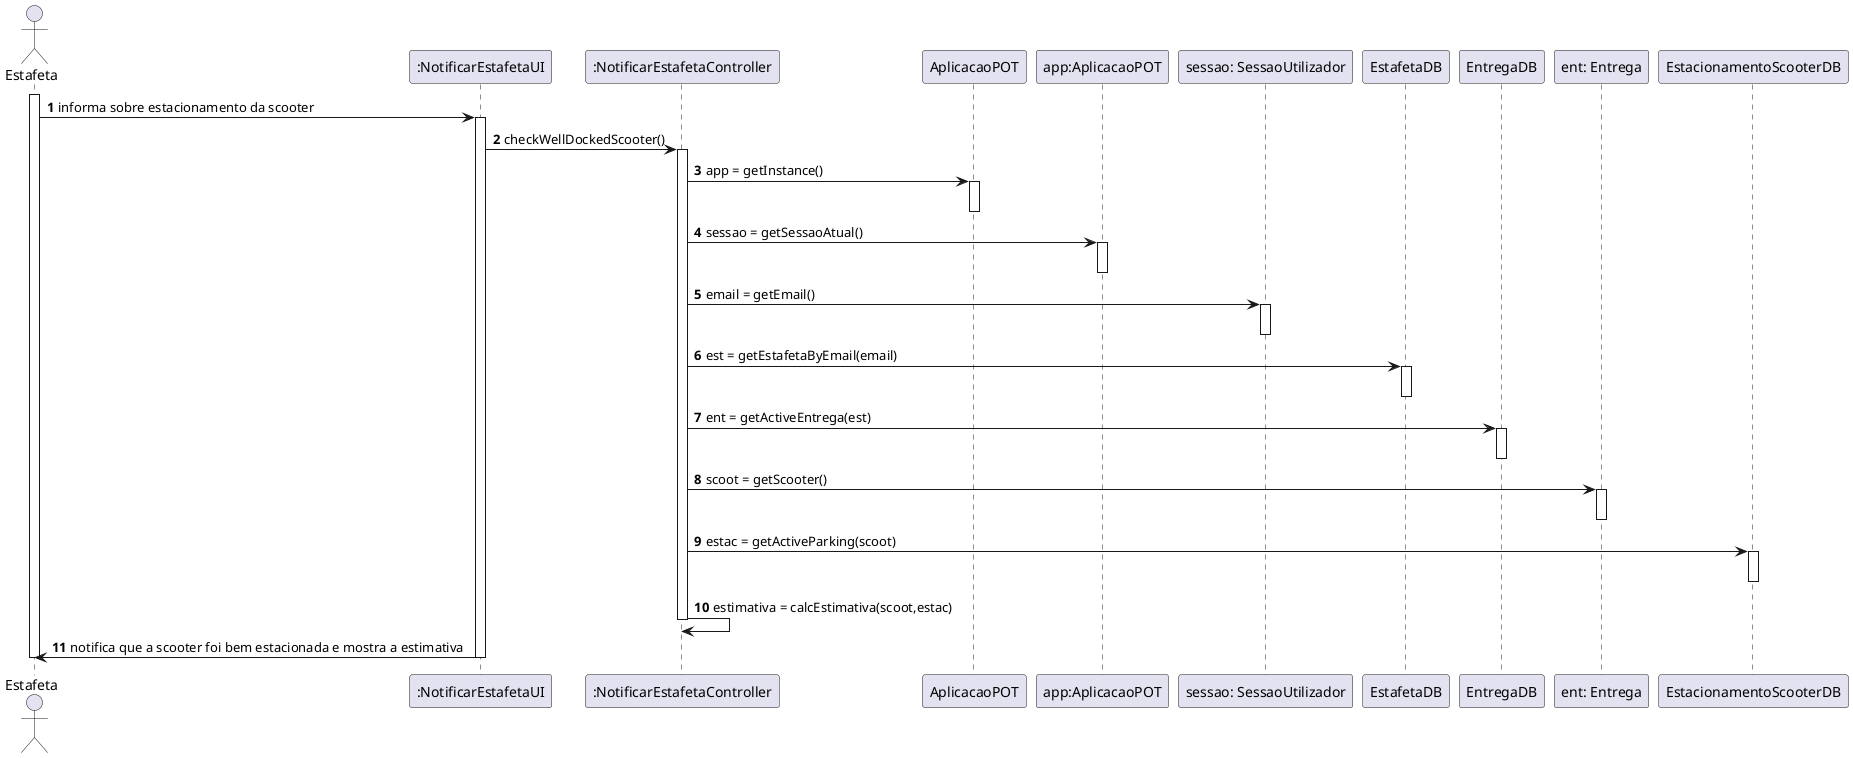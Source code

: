 @startuml
autonumber

actor "Estafeta" as EST
participant ":NotificarEstafetaUI" as NUI
participant ":NotificarEstafetaController" as NCONT

activate EST
EST -> NUI: informa sobre estacionamento da scooter
activate NUI
NUI -> NCONT: checkWellDockedScooter()
activate NCONT


NCONT -> "AplicacaoPOT": app = getInstance()
activate "AplicacaoPOT"
deactivate "AplicacaoPOT"

NCONT -> "app:AplicacaoPOT": sessao = getSessaoAtual()
activate "app:AplicacaoPOT"
deactivate "app:AplicacaoPOT"

NCONT ->  "sessao: SessaoUtilizador": email = getEmail()
activate "sessao: SessaoUtilizador"
deactivate "sessao: SessaoUtilizador"

NCONT -> "EstafetaDB": est = getEstafetaByEmail(email)
activate "EstafetaDB"
deactivate "EstafetaDB"

NCONT -> "EntregaDB": ent = getActiveEntrega(est)
activate "EntregaDB"
deactivate "EntregaDB"

NCONT -> "ent: Entrega": scoot = getScooter()
activate "ent: Entrega"
deactivate "ent: Entrega"

NCONT -> "EstacionamentoScooterDB": estac = getActiveParking(scoot)
activate "EstacionamentoScooterDB"
deactivate "EstacionamentoScooterDB"

NCONT -> NCONT: estimativa = calcEstimativa(scoot,estac)

deactivate NCONT

NUI -> EST: notifica que a scooter foi bem estacionada e mostra a estimativa



deactivate EST
deactivate NUI

@enduml